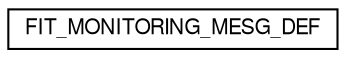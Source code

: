 digraph "Graphical Class Hierarchy"
{
  edge [fontname="FreeSans",fontsize="10",labelfontname="FreeSans",labelfontsize="10"];
  node [fontname="FreeSans",fontsize="10",shape=record];
  rankdir="LR";
  Node1 [label="FIT_MONITORING_MESG_DEF",height=0.2,width=0.4,color="black", fillcolor="white", style="filled",URL="$struct_f_i_t___m_o_n_i_t_o_r_i_n_g___m_e_s_g___d_e_f.html"];
}
